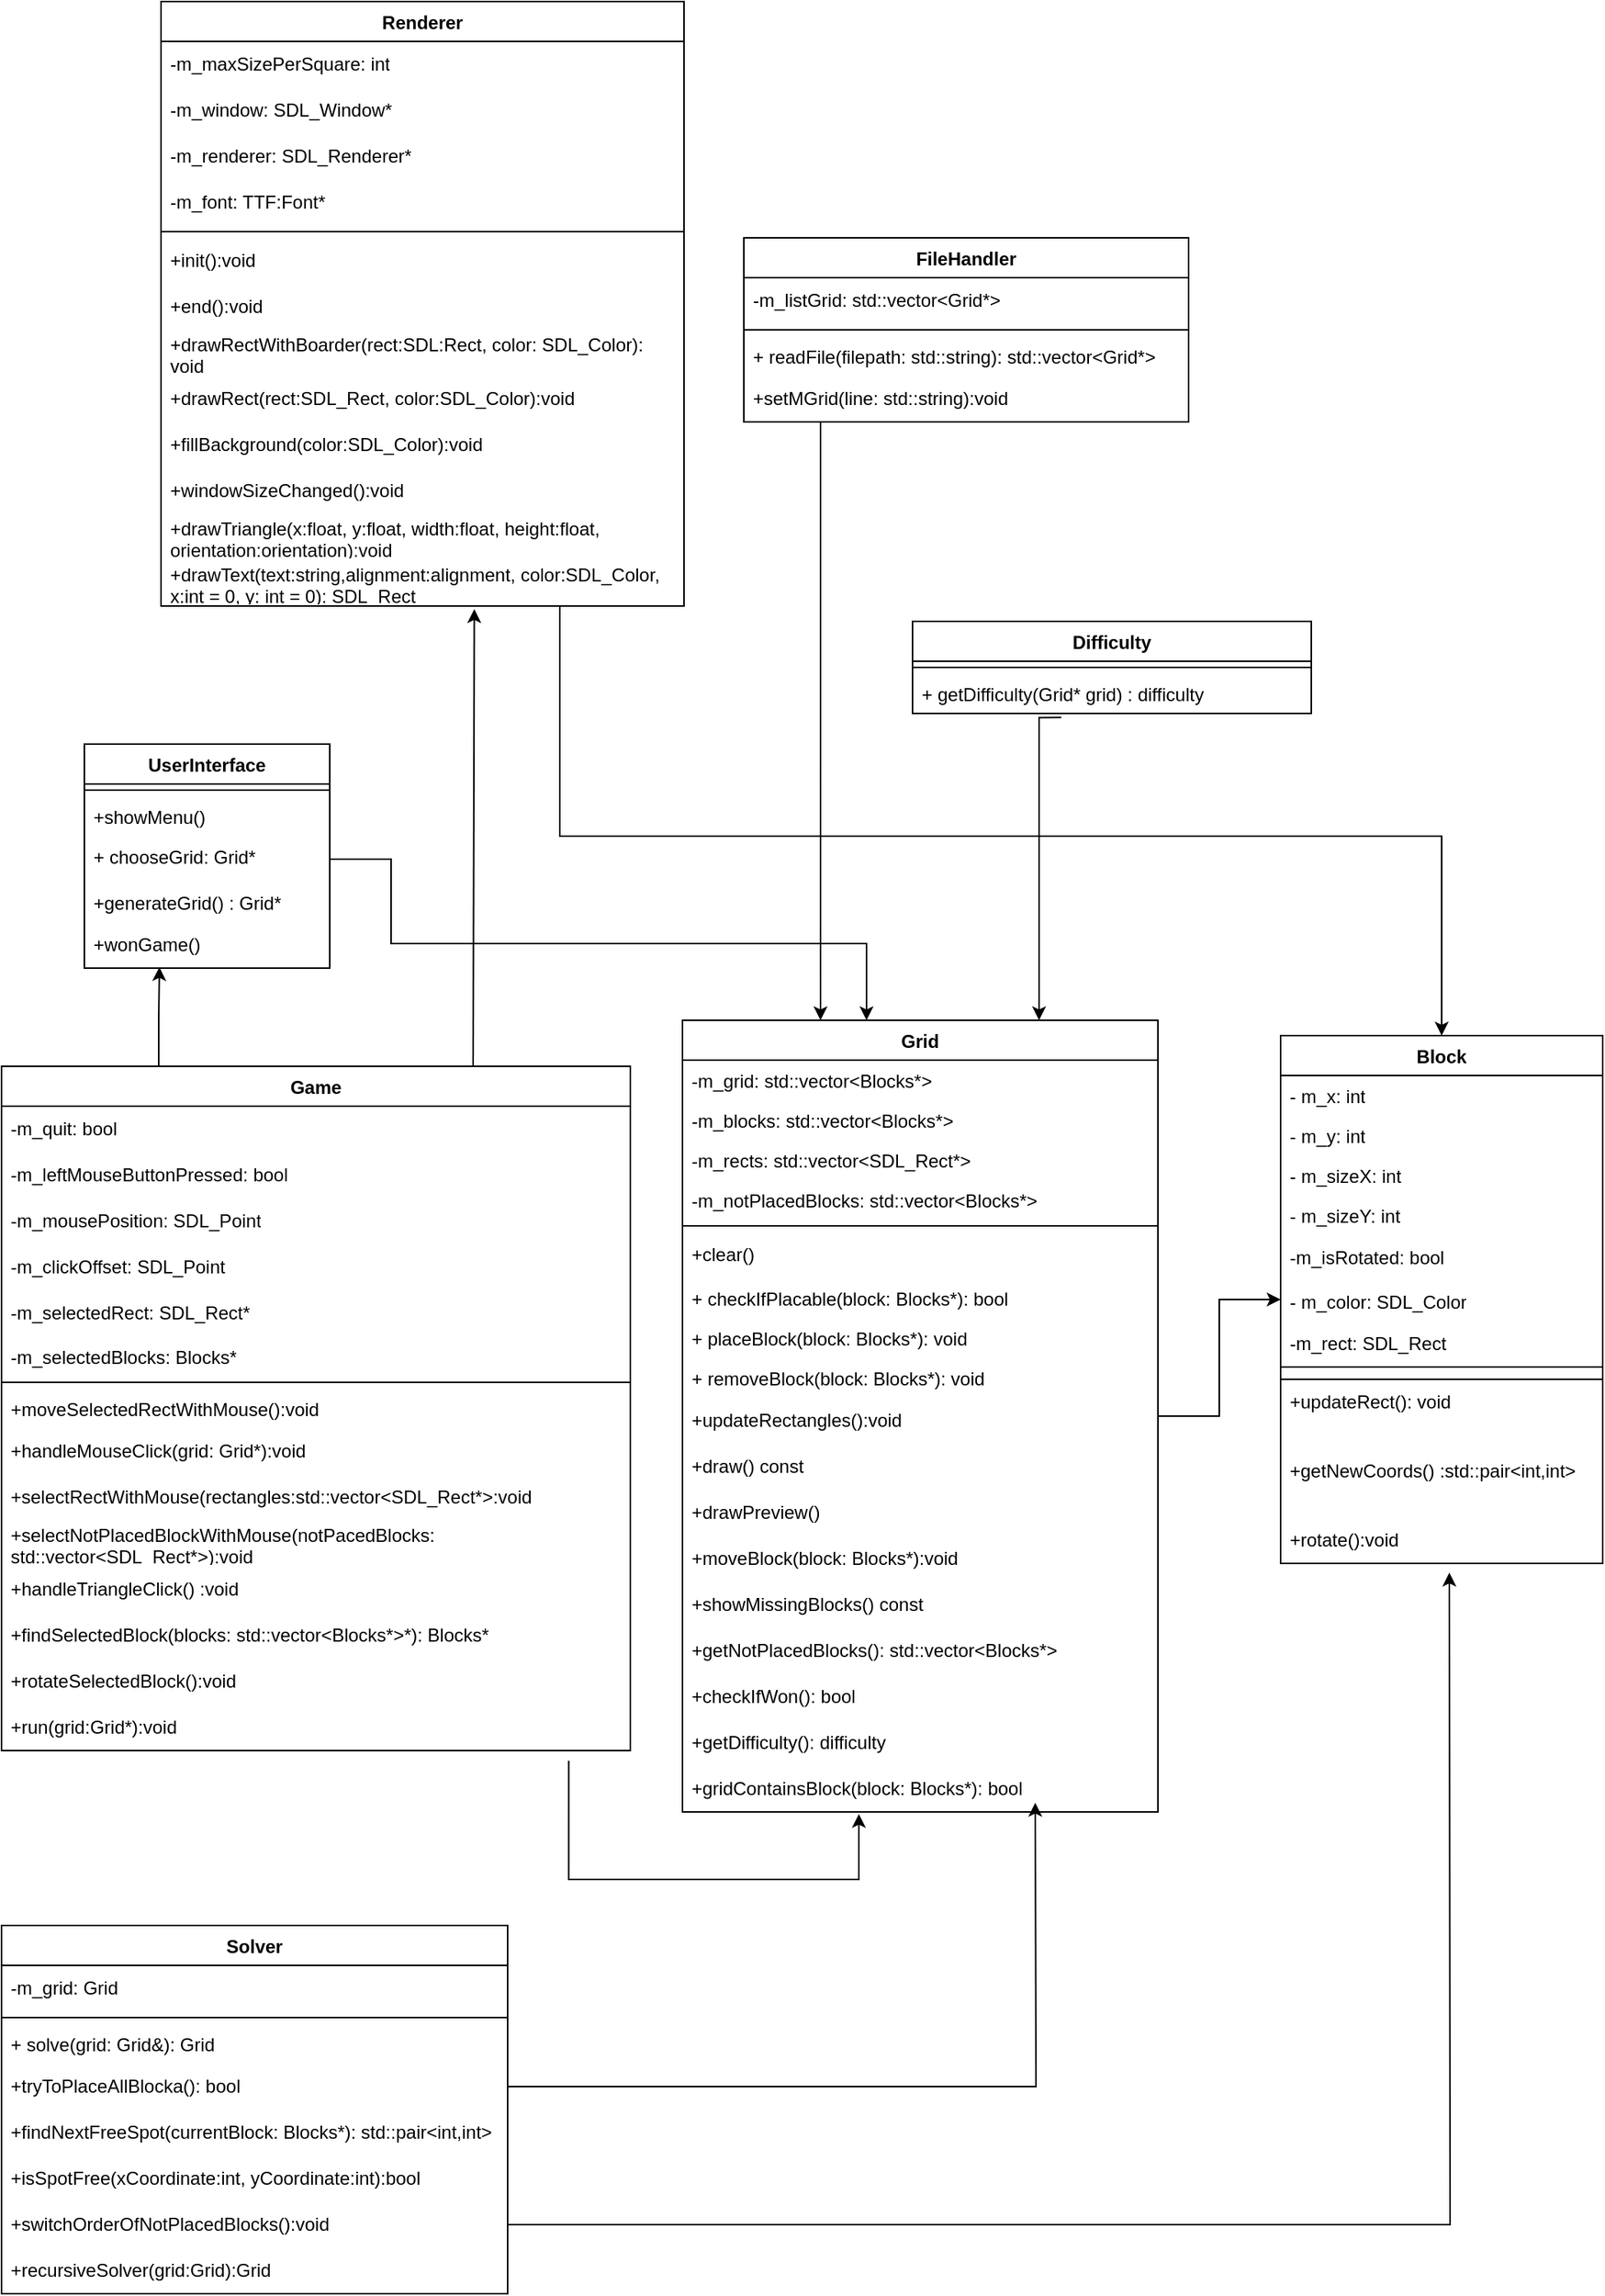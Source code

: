 <mxfile version="21.6.8" type="device">
  <diagram name="Page-1" id="7e0a89b8-554c-2b80-1dc8-d5c74ca68de4">
    <mxGraphModel dx="1117" dy="760" grid="1" gridSize="10" guides="1" tooltips="1" connect="1" arrows="1" fold="1" page="1" pageScale="1" pageWidth="1100" pageHeight="850" background="none" math="0" shadow="0">
      <root>
        <mxCell id="0" />
        <mxCell id="1" parent="0" />
        <mxCell id="N2vGo-yGqhvRGDOTTi0m-96" style="edgeStyle=orthogonalEdgeStyle;rounded=0;orthogonalLoop=1;jettySize=auto;html=1;exitX=0.25;exitY=0;exitDx=0;exitDy=0;entryX=0.306;entryY=0.978;entryDx=0;entryDy=0;entryPerimeter=0;" edge="1" parent="1" source="_v9gh2ipqmUqnBEXRukq-6" target="73">
          <mxGeometry relative="1" as="geometry">
            <mxPoint x="159" y="840" as="targetPoint" />
          </mxGeometry>
        </mxCell>
        <mxCell id="_v9gh2ipqmUqnBEXRukq-6" value="Game" style="swimlane;fontStyle=1;align=center;verticalAlign=top;childLayout=stackLayout;horizontal=1;startSize=26;horizontalStack=0;resizeParent=1;resizeParentMax=0;resizeLast=0;collapsible=1;marginBottom=0;whiteSpace=wrap;html=1;" parent="1" vertex="1">
          <mxGeometry x="56" y="890" width="410" height="446" as="geometry" />
        </mxCell>
        <mxCell id="45" value="-m_quit: bool" style="text;strokeColor=none;fillColor=none;align=left;verticalAlign=middle;spacingLeft=4;spacingRight=4;overflow=hidden;points=[[0,0.5],[1,0.5]];portConstraint=eastwest;rotatable=0;whiteSpace=wrap;html=1;strokeWidth=1;" parent="_v9gh2ipqmUqnBEXRukq-6" vertex="1">
          <mxGeometry y="26" width="410" height="30" as="geometry" />
        </mxCell>
        <mxCell id="46" value="-m_leftMouseButtonPressed: bool" style="text;strokeColor=none;fillColor=none;align=left;verticalAlign=middle;spacingLeft=4;spacingRight=4;overflow=hidden;points=[[0,0.5],[1,0.5]];portConstraint=eastwest;rotatable=0;whiteSpace=wrap;html=1;strokeWidth=1;" parent="_v9gh2ipqmUqnBEXRukq-6" vertex="1">
          <mxGeometry y="56" width="410" height="30" as="geometry" />
        </mxCell>
        <mxCell id="47" value="-m_mousePosition: SDL_Point" style="text;strokeColor=none;fillColor=none;align=left;verticalAlign=middle;spacingLeft=4;spacingRight=4;overflow=hidden;points=[[0,0.5],[1,0.5]];portConstraint=eastwest;rotatable=0;whiteSpace=wrap;html=1;strokeWidth=1;" parent="_v9gh2ipqmUqnBEXRukq-6" vertex="1">
          <mxGeometry y="86" width="410" height="30" as="geometry" />
        </mxCell>
        <mxCell id="48" value="-m_clickOffset: SDL_Point" style="text;strokeColor=none;fillColor=none;align=left;verticalAlign=middle;spacingLeft=4;spacingRight=4;overflow=hidden;points=[[0,0.5],[1,0.5]];portConstraint=eastwest;rotatable=0;whiteSpace=wrap;html=1;strokeWidth=1;" parent="_v9gh2ipqmUqnBEXRukq-6" vertex="1">
          <mxGeometry y="116" width="410" height="30" as="geometry" />
        </mxCell>
        <mxCell id="49" value="-m_selectedRect: SDL_Rect*" style="text;strokeColor=none;fillColor=none;align=left;verticalAlign=middle;spacingLeft=4;spacingRight=4;overflow=hidden;points=[[0,0.5],[1,0.5]];portConstraint=eastwest;rotatable=0;whiteSpace=wrap;html=1;strokeWidth=1;" parent="_v9gh2ipqmUqnBEXRukq-6" vertex="1">
          <mxGeometry y="146" width="410" height="30" as="geometry" />
        </mxCell>
        <mxCell id="_v9gh2ipqmUqnBEXRukq-7" value="-m_selectedBlocks: Blocks*" style="text;strokeColor=none;fillColor=none;align=left;verticalAlign=top;spacingLeft=4;spacingRight=4;overflow=hidden;rotatable=0;points=[[0,0.5],[1,0.5]];portConstraint=eastwest;whiteSpace=wrap;html=1;" parent="_v9gh2ipqmUqnBEXRukq-6" vertex="1">
          <mxGeometry y="176" width="410" height="26" as="geometry" />
        </mxCell>
        <mxCell id="_v9gh2ipqmUqnBEXRukq-8" value="" style="line;strokeWidth=1;fillColor=none;align=left;verticalAlign=middle;spacingTop=-1;spacingLeft=3;spacingRight=3;rotatable=0;labelPosition=right;points=[];portConstraint=eastwest;strokeColor=inherit;" parent="_v9gh2ipqmUqnBEXRukq-6" vertex="1">
          <mxGeometry y="202" width="410" height="8" as="geometry" />
        </mxCell>
        <mxCell id="_v9gh2ipqmUqnBEXRukq-9" value="+moveSelectedRectWithMouse():void" style="text;strokeColor=none;fillColor=none;align=left;verticalAlign=top;spacingLeft=4;spacingRight=4;overflow=hidden;rotatable=0;points=[[0,0.5],[1,0.5]];portConstraint=eastwest;whiteSpace=wrap;html=1;" parent="_v9gh2ipqmUqnBEXRukq-6" vertex="1">
          <mxGeometry y="210" width="410" height="26" as="geometry" />
        </mxCell>
        <mxCell id="52" value="+handleMouseClick(grid: Grid*):void" style="text;strokeColor=none;fillColor=none;align=left;verticalAlign=middle;spacingLeft=4;spacingRight=4;overflow=hidden;points=[[0,0.5],[1,0.5]];portConstraint=eastwest;rotatable=0;whiteSpace=wrap;html=1;strokeWidth=1;" parent="_v9gh2ipqmUqnBEXRukq-6" vertex="1">
          <mxGeometry y="236" width="410" height="30" as="geometry" />
        </mxCell>
        <mxCell id="55" value="+selectRectWithMouse(rectangles:std::vector&amp;lt;SDL_Rect*&amp;gt;:void" style="text;strokeColor=none;fillColor=none;align=left;verticalAlign=middle;spacingLeft=4;spacingRight=4;overflow=hidden;points=[[0,0.5],[1,0.5]];portConstraint=eastwest;rotatable=0;whiteSpace=wrap;html=1;strokeWidth=1;" parent="_v9gh2ipqmUqnBEXRukq-6" vertex="1">
          <mxGeometry y="266" width="410" height="30" as="geometry" />
        </mxCell>
        <mxCell id="56" value="+selectNotPlacedBlockWithMouse(notPacedBlocks: std::vector&amp;lt;SDL_Rect*&amp;gt;):void" style="text;strokeColor=none;fillColor=none;align=left;verticalAlign=middle;spacingLeft=4;spacingRight=4;overflow=hidden;points=[[0,0.5],[1,0.5]];portConstraint=eastwest;rotatable=0;whiteSpace=wrap;html=1;strokeWidth=1;" parent="_v9gh2ipqmUqnBEXRukq-6" vertex="1">
          <mxGeometry y="296" width="410" height="30" as="geometry" />
        </mxCell>
        <mxCell id="57" value="+handleTriangleClick() :void" style="text;strokeColor=none;fillColor=none;align=left;verticalAlign=middle;spacingLeft=4;spacingRight=4;overflow=hidden;points=[[0,0.5],[1,0.5]];portConstraint=eastwest;rotatable=0;whiteSpace=wrap;html=1;strokeWidth=1;" parent="_v9gh2ipqmUqnBEXRukq-6" vertex="1">
          <mxGeometry y="326" width="410" height="30" as="geometry" />
        </mxCell>
        <mxCell id="58" value="+findSelectedBlock(blocks: std::vector&amp;lt;Blocks*&amp;gt;*): Blocks*" style="text;strokeColor=none;fillColor=none;align=left;verticalAlign=middle;spacingLeft=4;spacingRight=4;overflow=hidden;points=[[0,0.5],[1,0.5]];portConstraint=eastwest;rotatable=0;whiteSpace=wrap;html=1;strokeWidth=1;" parent="_v9gh2ipqmUqnBEXRukq-6" vertex="1">
          <mxGeometry y="356" width="410" height="30" as="geometry" />
        </mxCell>
        <mxCell id="59" value="+rotateSelectedBlock():void" style="text;strokeColor=none;fillColor=none;align=left;verticalAlign=middle;spacingLeft=4;spacingRight=4;overflow=hidden;points=[[0,0.5],[1,0.5]];portConstraint=eastwest;rotatable=0;whiteSpace=wrap;html=1;strokeWidth=1;" parent="_v9gh2ipqmUqnBEXRukq-6" vertex="1">
          <mxGeometry y="386" width="410" height="30" as="geometry" />
        </mxCell>
        <mxCell id="60" value="+run(grid:Grid*):void" style="text;strokeColor=none;fillColor=none;align=left;verticalAlign=middle;spacingLeft=4;spacingRight=4;overflow=hidden;points=[[0,0.5],[1,0.5]];portConstraint=eastwest;rotatable=0;whiteSpace=wrap;html=1;strokeWidth=1;" parent="_v9gh2ipqmUqnBEXRukq-6" vertex="1">
          <mxGeometry y="416" width="410" height="30" as="geometry" />
        </mxCell>
        <mxCell id="_v9gh2ipqmUqnBEXRukq-10" value="Block" style="swimlane;fontStyle=1;align=center;verticalAlign=top;childLayout=stackLayout;horizontal=1;startSize=26;horizontalStack=0;resizeParent=1;resizeParentMax=0;resizeLast=0;collapsible=1;marginBottom=0;whiteSpace=wrap;html=1;" parent="1" vertex="1">
          <mxGeometry x="890" y="870" width="210" height="344" as="geometry" />
        </mxCell>
        <mxCell id="_v9gh2ipqmUqnBEXRukq-11" value="- m_x: int" style="text;strokeColor=none;fillColor=none;align=left;verticalAlign=top;spacingLeft=4;spacingRight=4;overflow=hidden;rotatable=0;points=[[0,0.5],[1,0.5]];portConstraint=eastwest;whiteSpace=wrap;html=1;" parent="_v9gh2ipqmUqnBEXRukq-10" vertex="1">
          <mxGeometry y="26" width="210" height="26" as="geometry" />
        </mxCell>
        <mxCell id="_v9gh2ipqmUqnBEXRukq-23" value="- m_y: int" style="text;strokeColor=none;fillColor=none;align=left;verticalAlign=top;spacingLeft=4;spacingRight=4;overflow=hidden;rotatable=0;points=[[0,0.5],[1,0.5]];portConstraint=eastwest;whiteSpace=wrap;html=1;" parent="_v9gh2ipqmUqnBEXRukq-10" vertex="1">
          <mxGeometry y="52" width="210" height="26" as="geometry" />
        </mxCell>
        <mxCell id="_v9gh2ipqmUqnBEXRukq-24" value="- m_sizeX: int" style="text;strokeColor=none;fillColor=none;align=left;verticalAlign=top;spacingLeft=4;spacingRight=4;overflow=hidden;rotatable=0;points=[[0,0.5],[1,0.5]];portConstraint=eastwest;whiteSpace=wrap;html=1;" parent="_v9gh2ipqmUqnBEXRukq-10" vertex="1">
          <mxGeometry y="78" width="210" height="26" as="geometry" />
        </mxCell>
        <mxCell id="_v9gh2ipqmUqnBEXRukq-25" value="- m_sizeY: int" style="text;strokeColor=none;fillColor=none;align=left;verticalAlign=top;spacingLeft=4;spacingRight=4;overflow=hidden;rotatable=0;points=[[0,0.5],[1,0.5]];portConstraint=eastwest;whiteSpace=wrap;html=1;" parent="_v9gh2ipqmUqnBEXRukq-10" vertex="1">
          <mxGeometry y="104" width="210" height="26" as="geometry" />
        </mxCell>
        <mxCell id="14" value="-m_isRotated: bool" style="text;strokeColor=none;fillColor=none;align=left;verticalAlign=middle;spacingLeft=4;spacingRight=4;overflow=hidden;points=[[0,0.5],[1,0.5]];portConstraint=eastwest;rotatable=0;whiteSpace=wrap;html=1;strokeWidth=1;" parent="_v9gh2ipqmUqnBEXRukq-10" vertex="1">
          <mxGeometry y="130" width="210" height="30" as="geometry" />
        </mxCell>
        <mxCell id="_v9gh2ipqmUqnBEXRukq-26" value="- m_color: SDL_Color" style="text;strokeColor=none;fillColor=none;align=left;verticalAlign=top;spacingLeft=4;spacingRight=4;overflow=hidden;rotatable=0;points=[[0,0.5],[1,0.5]];portConstraint=eastwest;whiteSpace=wrap;html=1;" parent="_v9gh2ipqmUqnBEXRukq-10" vertex="1">
          <mxGeometry y="160" width="210" height="26" as="geometry" />
        </mxCell>
        <mxCell id="13" value="-m_rect: SDL_Rect" style="text;strokeColor=none;fillColor=none;align=left;verticalAlign=middle;spacingLeft=4;spacingRight=4;overflow=hidden;points=[[0,0.5],[1,0.5]];portConstraint=eastwest;rotatable=0;whiteSpace=wrap;html=1;strokeWidth=1;" parent="_v9gh2ipqmUqnBEXRukq-10" vertex="1">
          <mxGeometry y="186" width="210" height="30" as="geometry" />
        </mxCell>
        <mxCell id="_v9gh2ipqmUqnBEXRukq-12" value="" style="rounded=0;whiteSpace=wrap;html=1;fontFamily=Helvetica;fontSize=12;fontColor=default;align=left;strokeColor=inherit;strokeWidth=1;fillColor=none;" parent="_v9gh2ipqmUqnBEXRukq-10" vertex="1">
          <mxGeometry y="216" width="210" height="8" as="geometry" />
        </mxCell>
        <mxCell id="17" value="+updateRect(): void" style="text;strokeColor=none;fillColor=none;align=left;verticalAlign=middle;spacingLeft=4;spacingRight=4;overflow=hidden;points=[[0,0.5],[1,0.5]];portConstraint=eastwest;rotatable=0;whiteSpace=wrap;html=1;strokeWidth=1;" parent="_v9gh2ipqmUqnBEXRukq-10" vertex="1">
          <mxGeometry y="224" width="210" height="30" as="geometry" />
        </mxCell>
        <mxCell id="18" value="+getNewCoords() :std::pair&amp;lt;int,int&amp;gt;" style="text;strokeColor=none;fillColor=none;align=left;verticalAlign=middle;spacingLeft=4;spacingRight=4;overflow=hidden;points=[[0,0.5],[1,0.5]];portConstraint=eastwest;rotatable=0;whiteSpace=wrap;html=1;strokeWidth=1;" parent="_v9gh2ipqmUqnBEXRukq-10" vertex="1">
          <mxGeometry y="254" width="210" height="60" as="geometry" />
        </mxCell>
        <mxCell id="19" value="+rotate():void" style="text;strokeColor=none;fillColor=none;align=left;verticalAlign=middle;spacingLeft=4;spacingRight=4;overflow=hidden;points=[[0,0.5],[1,0.5]];portConstraint=eastwest;rotatable=0;whiteSpace=wrap;html=1;strokeWidth=1;" parent="_v9gh2ipqmUqnBEXRukq-10" vertex="1">
          <mxGeometry y="314" width="210" height="30" as="geometry" />
        </mxCell>
        <mxCell id="_v9gh2ipqmUqnBEXRukq-66" style="edgeStyle=orthogonalEdgeStyle;rounded=0;orthogonalLoop=1;jettySize=auto;html=1;" parent="1" source="_v9gh2ipqmUqnBEXRukq-14" target="_v9gh2ipqmUqnBEXRukq-10" edge="1">
          <mxGeometry relative="1" as="geometry" />
        </mxCell>
        <mxCell id="_v9gh2ipqmUqnBEXRukq-14" value="Grid" style="swimlane;fontStyle=1;align=center;verticalAlign=top;childLayout=stackLayout;horizontal=1;startSize=26;horizontalStack=0;resizeParent=1;resizeParentMax=0;resizeLast=0;collapsible=1;marginBottom=0;whiteSpace=wrap;html=1;" parent="1" vertex="1">
          <mxGeometry x="500" y="860" width="310" height="516" as="geometry" />
        </mxCell>
        <mxCell id="_v9gh2ipqmUqnBEXRukq-15" value="-m_grid: std::vector&amp;lt;Blocks*&amp;gt;" style="text;strokeColor=none;fillColor=none;align=left;verticalAlign=top;spacingLeft=4;spacingRight=4;overflow=hidden;rotatable=0;points=[[0,0.5],[1,0.5]];portConstraint=eastwest;whiteSpace=wrap;html=1;" parent="_v9gh2ipqmUqnBEXRukq-14" vertex="1">
          <mxGeometry y="26" width="310" height="26" as="geometry" />
        </mxCell>
        <mxCell id="_v9gh2ipqmUqnBEXRukq-51" value="-m_blocks: std::vector&amp;lt;Blocks*&amp;gt;" style="text;strokeColor=none;fillColor=none;align=left;verticalAlign=top;spacingLeft=4;spacingRight=4;overflow=hidden;rotatable=0;points=[[0,0.5],[1,0.5]];portConstraint=eastwest;whiteSpace=wrap;html=1;" parent="_v9gh2ipqmUqnBEXRukq-14" vertex="1">
          <mxGeometry y="52" width="310" height="26" as="geometry" />
        </mxCell>
        <mxCell id="_v9gh2ipqmUqnBEXRukq-53" value="-m_rects: std::vector&amp;lt;SDL_Rect*&amp;gt;" style="text;strokeColor=none;fillColor=none;align=left;verticalAlign=top;spacingLeft=4;spacingRight=4;overflow=hidden;rotatable=0;points=[[0,0.5],[1,0.5]];portConstraint=eastwest;whiteSpace=wrap;html=1;" parent="_v9gh2ipqmUqnBEXRukq-14" vertex="1">
          <mxGeometry y="78" width="310" height="26" as="geometry" />
        </mxCell>
        <mxCell id="_v9gh2ipqmUqnBEXRukq-54" value="-m_notPlacedBlocks: std::vector&amp;lt;Blocks*&amp;gt;" style="text;strokeColor=none;fillColor=none;align=left;verticalAlign=top;spacingLeft=4;spacingRight=4;overflow=hidden;rotatable=0;points=[[0,0.5],[1,0.5]];portConstraint=eastwest;whiteSpace=wrap;html=1;" parent="_v9gh2ipqmUqnBEXRukq-14" vertex="1">
          <mxGeometry y="104" width="310" height="26" as="geometry" />
        </mxCell>
        <mxCell id="_v9gh2ipqmUqnBEXRukq-16" value="" style="line;strokeWidth=1;fillColor=none;align=left;verticalAlign=middle;spacingTop=-1;spacingLeft=3;spacingRight=3;rotatable=0;labelPosition=right;points=[];portConstraint=eastwest;strokeColor=inherit;" parent="_v9gh2ipqmUqnBEXRukq-14" vertex="1">
          <mxGeometry y="130" width="310" height="8" as="geometry" />
        </mxCell>
        <mxCell id="22" value="+clear()" style="text;strokeColor=none;fillColor=none;align=left;verticalAlign=middle;spacingLeft=4;spacingRight=4;overflow=hidden;points=[[0,0.5],[1,0.5]];portConstraint=eastwest;rotatable=0;whiteSpace=wrap;html=1;strokeWidth=1;" parent="_v9gh2ipqmUqnBEXRukq-14" vertex="1">
          <mxGeometry y="138" width="310" height="30" as="geometry" />
        </mxCell>
        <mxCell id="_v9gh2ipqmUqnBEXRukq-57" value="+ checkIfPlacable(block: Blocks*): bool" style="text;strokeColor=none;fillColor=none;align=left;verticalAlign=top;spacingLeft=4;spacingRight=4;overflow=hidden;rotatable=0;points=[[0,0.5],[1,0.5]];portConstraint=eastwest;whiteSpace=wrap;html=1;" parent="_v9gh2ipqmUqnBEXRukq-14" vertex="1">
          <mxGeometry y="168" width="310" height="26" as="geometry" />
        </mxCell>
        <mxCell id="_v9gh2ipqmUqnBEXRukq-58" value="+ placeBlock(block: Blocks*): void" style="text;strokeColor=none;fillColor=none;align=left;verticalAlign=top;spacingLeft=4;spacingRight=4;overflow=hidden;rotatable=0;points=[[0,0.5],[1,0.5]];portConstraint=eastwest;whiteSpace=wrap;html=1;" parent="_v9gh2ipqmUqnBEXRukq-14" vertex="1">
          <mxGeometry y="194" width="310" height="26" as="geometry" />
        </mxCell>
        <mxCell id="_v9gh2ipqmUqnBEXRukq-59" value="+ removeBlock(block: Blocks*): void" style="text;strokeColor=none;fillColor=none;align=left;verticalAlign=top;spacingLeft=4;spacingRight=4;overflow=hidden;rotatable=0;points=[[0,0.5],[1,0.5]];portConstraint=eastwest;whiteSpace=wrap;html=1;" parent="_v9gh2ipqmUqnBEXRukq-14" vertex="1">
          <mxGeometry y="220" width="310" height="26" as="geometry" />
        </mxCell>
        <mxCell id="28" value="+updateRectangles():void" style="text;strokeColor=none;fillColor=none;align=left;verticalAlign=middle;spacingLeft=4;spacingRight=4;overflow=hidden;points=[[0,0.5],[1,0.5]];portConstraint=eastwest;rotatable=0;whiteSpace=wrap;html=1;strokeWidth=1;" parent="_v9gh2ipqmUqnBEXRukq-14" vertex="1">
          <mxGeometry y="246" width="310" height="30" as="geometry" />
        </mxCell>
        <mxCell id="29" value="+draw() const" style="text;strokeColor=none;fillColor=none;align=left;verticalAlign=middle;spacingLeft=4;spacingRight=4;overflow=hidden;points=[[0,0.5],[1,0.5]];portConstraint=eastwest;rotatable=0;whiteSpace=wrap;html=1;strokeWidth=1;" parent="_v9gh2ipqmUqnBEXRukq-14" vertex="1">
          <mxGeometry y="276" width="310" height="30" as="geometry" />
        </mxCell>
        <mxCell id="30" value="+drawPreview()" style="text;strokeColor=none;fillColor=none;align=left;verticalAlign=middle;spacingLeft=4;spacingRight=4;overflow=hidden;points=[[0,0.5],[1,0.5]];portConstraint=eastwest;rotatable=0;whiteSpace=wrap;html=1;strokeWidth=1;" parent="_v9gh2ipqmUqnBEXRukq-14" vertex="1">
          <mxGeometry y="306" width="310" height="30" as="geometry" />
        </mxCell>
        <mxCell id="31" value="+moveBlock(block: Blocks*):void" style="text;strokeColor=none;fillColor=none;align=left;verticalAlign=middle;spacingLeft=4;spacingRight=4;overflow=hidden;points=[[0,0.5],[1,0.5]];portConstraint=eastwest;rotatable=0;whiteSpace=wrap;html=1;strokeWidth=1;" parent="_v9gh2ipqmUqnBEXRukq-14" vertex="1">
          <mxGeometry y="336" width="310" height="30" as="geometry" />
        </mxCell>
        <mxCell id="32" value="+showMissingBlocks() const" style="text;strokeColor=none;fillColor=none;align=left;verticalAlign=middle;spacingLeft=4;spacingRight=4;overflow=hidden;points=[[0,0.5],[1,0.5]];portConstraint=eastwest;rotatable=0;whiteSpace=wrap;html=1;strokeWidth=1;" parent="_v9gh2ipqmUqnBEXRukq-14" vertex="1">
          <mxGeometry y="366" width="310" height="30" as="geometry" />
        </mxCell>
        <mxCell id="33" value="+getNotPlacedBlocks(): std::vector&amp;lt;Blocks*&amp;gt;" style="text;strokeColor=none;fillColor=none;align=left;verticalAlign=middle;spacingLeft=4;spacingRight=4;overflow=hidden;points=[[0,0.5],[1,0.5]];portConstraint=eastwest;rotatable=0;whiteSpace=wrap;html=1;strokeWidth=1;" parent="_v9gh2ipqmUqnBEXRukq-14" vertex="1">
          <mxGeometry y="396" width="310" height="30" as="geometry" />
        </mxCell>
        <mxCell id="34" value="+checkIfWon(): bool" style="text;strokeColor=none;fillColor=none;align=left;verticalAlign=middle;spacingLeft=4;spacingRight=4;overflow=hidden;points=[[0,0.5],[1,0.5]];portConstraint=eastwest;rotatable=0;whiteSpace=wrap;html=1;strokeWidth=1;" parent="_v9gh2ipqmUqnBEXRukq-14" vertex="1">
          <mxGeometry y="426" width="310" height="30" as="geometry" />
        </mxCell>
        <mxCell id="36" value="+getDifficulty(): difficulty" style="text;strokeColor=none;fillColor=none;align=left;verticalAlign=middle;spacingLeft=4;spacingRight=4;overflow=hidden;points=[[0,0.5],[1,0.5]];portConstraint=eastwest;rotatable=0;whiteSpace=wrap;html=1;strokeWidth=1;" parent="_v9gh2ipqmUqnBEXRukq-14" vertex="1">
          <mxGeometry y="456" width="310" height="30" as="geometry" />
        </mxCell>
        <mxCell id="35" value="+gridContainsBlock(block: Blocks*): bool" style="text;strokeColor=none;fillColor=none;align=left;verticalAlign=middle;spacingLeft=4;spacingRight=4;overflow=hidden;points=[[0,0.5],[1,0.5]];portConstraint=eastwest;rotatable=0;whiteSpace=wrap;html=1;strokeWidth=1;" parent="_v9gh2ipqmUqnBEXRukq-14" vertex="1">
          <mxGeometry y="486" width="310" height="30" as="geometry" />
        </mxCell>
        <mxCell id="_v9gh2ipqmUqnBEXRukq-18" value="Solver" style="swimlane;fontStyle=1;align=center;verticalAlign=top;childLayout=stackLayout;horizontal=1;startSize=26;horizontalStack=0;resizeParent=1;resizeParentMax=0;resizeLast=0;collapsible=1;marginBottom=0;whiteSpace=wrap;html=1;" parent="1" vertex="1">
          <mxGeometry x="56" y="1450" width="330" height="240" as="geometry" />
        </mxCell>
        <mxCell id="39" value="-m_grid: Grid" style="text;strokeColor=none;fillColor=none;align=left;verticalAlign=middle;spacingLeft=4;spacingRight=4;overflow=hidden;points=[[0,0.5],[1,0.5]];portConstraint=eastwest;rotatable=0;whiteSpace=wrap;html=1;strokeWidth=1;" parent="_v9gh2ipqmUqnBEXRukq-18" vertex="1">
          <mxGeometry y="26" width="330" height="30" as="geometry" />
        </mxCell>
        <mxCell id="_v9gh2ipqmUqnBEXRukq-20" value="" style="line;strokeWidth=1;fillColor=none;align=left;verticalAlign=middle;spacingTop=-1;spacingLeft=3;spacingRight=3;rotatable=0;labelPosition=right;points=[];portConstraint=eastwest;strokeColor=inherit;" parent="_v9gh2ipqmUqnBEXRukq-18" vertex="1">
          <mxGeometry y="56" width="330" height="8" as="geometry" />
        </mxCell>
        <mxCell id="_v9gh2ipqmUqnBEXRukq-56" value="+ solve(grid: Grid&amp;amp;): Grid" style="text;strokeColor=none;fillColor=none;align=left;verticalAlign=top;spacingLeft=4;spacingRight=4;overflow=hidden;rotatable=0;points=[[0,0.5],[1,0.5]];portConstraint=eastwest;whiteSpace=wrap;html=1;" parent="_v9gh2ipqmUqnBEXRukq-18" vertex="1">
          <mxGeometry y="64" width="330" height="26" as="geometry" />
        </mxCell>
        <mxCell id="N2vGo-yGqhvRGDOTTi0m-98" style="edgeStyle=orthogonalEdgeStyle;rounded=0;orthogonalLoop=1;jettySize=auto;html=1;exitX=1;exitY=0.5;exitDx=0;exitDy=0;" edge="1" parent="_v9gh2ipqmUqnBEXRukq-18" source="40">
          <mxGeometry relative="1" as="geometry">
            <mxPoint x="674" y="-80" as="targetPoint" />
          </mxGeometry>
        </mxCell>
        <mxCell id="40" value="+tryToPlaceAllBlocka(): bool" style="text;strokeColor=none;fillColor=none;align=left;verticalAlign=middle;spacingLeft=4;spacingRight=4;overflow=hidden;points=[[0,0.5],[1,0.5]];portConstraint=eastwest;rotatable=0;whiteSpace=wrap;html=1;strokeWidth=1;" parent="_v9gh2ipqmUqnBEXRukq-18" vertex="1">
          <mxGeometry y="90" width="330" height="30" as="geometry" />
        </mxCell>
        <mxCell id="41" value="+findNextFreeSpot(currentBlock: Blocks*): std::pair&amp;lt;int,int&amp;gt;" style="text;strokeColor=none;fillColor=none;align=left;verticalAlign=middle;spacingLeft=4;spacingRight=4;overflow=hidden;points=[[0,0.5],[1,0.5]];portConstraint=eastwest;rotatable=0;whiteSpace=wrap;html=1;strokeWidth=1;" parent="_v9gh2ipqmUqnBEXRukq-18" vertex="1">
          <mxGeometry y="120" width="330" height="30" as="geometry" />
        </mxCell>
        <mxCell id="42" value="+isSpotFree(xCoordinate:int, yCoordinate:int):bool" style="text;strokeColor=none;fillColor=none;align=left;verticalAlign=middle;spacingLeft=4;spacingRight=4;overflow=hidden;points=[[0,0.5],[1,0.5]];portConstraint=eastwest;rotatable=0;whiteSpace=wrap;html=1;strokeWidth=1;" parent="_v9gh2ipqmUqnBEXRukq-18" vertex="1">
          <mxGeometry y="150" width="330" height="30" as="geometry" />
        </mxCell>
        <mxCell id="N2vGo-yGqhvRGDOTTi0m-101" style="edgeStyle=orthogonalEdgeStyle;rounded=0;orthogonalLoop=1;jettySize=auto;html=1;exitX=1;exitY=0.5;exitDx=0;exitDy=0;" edge="1" parent="_v9gh2ipqmUqnBEXRukq-18" source="43">
          <mxGeometry relative="1" as="geometry">
            <mxPoint x="944" y="-230" as="targetPoint" />
          </mxGeometry>
        </mxCell>
        <mxCell id="43" value="+switchOrderOfNotPlacedBlocks():void" style="text;strokeColor=none;fillColor=none;align=left;verticalAlign=middle;spacingLeft=4;spacingRight=4;overflow=hidden;points=[[0,0.5],[1,0.5]];portConstraint=eastwest;rotatable=0;whiteSpace=wrap;html=1;strokeWidth=1;" parent="_v9gh2ipqmUqnBEXRukq-18" vertex="1">
          <mxGeometry y="180" width="330" height="30" as="geometry" />
        </mxCell>
        <mxCell id="44" value="+recursiveSolver(grid:Grid):Grid" style="text;strokeColor=none;fillColor=none;align=left;verticalAlign=middle;spacingLeft=4;spacingRight=4;overflow=hidden;points=[[0,0.5],[1,0.5]];portConstraint=eastwest;rotatable=0;whiteSpace=wrap;html=1;strokeWidth=1;" parent="_v9gh2ipqmUqnBEXRukq-18" vertex="1">
          <mxGeometry y="210" width="330" height="30" as="geometry" />
        </mxCell>
        <mxCell id="_v9gh2ipqmUqnBEXRukq-27" value="UserInterface" style="swimlane;fontStyle=1;align=center;verticalAlign=top;childLayout=stackLayout;horizontal=1;startSize=26;horizontalStack=0;resizeParent=1;resizeParentMax=0;resizeLast=0;collapsible=1;marginBottom=0;whiteSpace=wrap;html=1;" parent="1" vertex="1">
          <mxGeometry x="110" y="680" width="160" height="146" as="geometry" />
        </mxCell>
        <mxCell id="_v9gh2ipqmUqnBEXRukq-29" value="" style="line;strokeWidth=1;fillColor=none;align=left;verticalAlign=middle;spacingTop=-1;spacingLeft=3;spacingRight=3;rotatable=0;labelPosition=right;points=[];portConstraint=eastwest;strokeColor=inherit;" parent="_v9gh2ipqmUqnBEXRukq-27" vertex="1">
          <mxGeometry y="26" width="160" height="8" as="geometry" />
        </mxCell>
        <mxCell id="_v9gh2ipqmUqnBEXRukq-60" value="+showMenu()" style="text;strokeColor=none;fillColor=none;align=left;verticalAlign=top;spacingLeft=4;spacingRight=4;overflow=hidden;rotatable=0;points=[[0,0.5],[1,0.5]];portConstraint=eastwest;whiteSpace=wrap;html=1;" parent="_v9gh2ipqmUqnBEXRukq-27" vertex="1">
          <mxGeometry y="34" width="160" height="26" as="geometry" />
        </mxCell>
        <mxCell id="_v9gh2ipqmUqnBEXRukq-62" value="+ chooseGrid: Grid*" style="text;strokeColor=none;fillColor=none;align=left;verticalAlign=top;spacingLeft=4;spacingRight=4;overflow=hidden;rotatable=0;points=[[0,0.5],[1,0.5]];portConstraint=eastwest;whiteSpace=wrap;html=1;" parent="_v9gh2ipqmUqnBEXRukq-27" vertex="1">
          <mxGeometry y="60" width="160" height="30" as="geometry" />
        </mxCell>
        <mxCell id="_v9gh2ipqmUqnBEXRukq-63" value="+generateGrid() : Grid*" style="text;strokeColor=none;fillColor=none;align=left;verticalAlign=top;spacingLeft=4;spacingRight=4;overflow=hidden;rotatable=0;points=[[0,0.5],[1,0.5]];portConstraint=eastwest;whiteSpace=wrap;html=1;" parent="_v9gh2ipqmUqnBEXRukq-27" vertex="1">
          <mxGeometry y="90" width="160" height="26" as="geometry" />
        </mxCell>
        <mxCell id="73" value="+wonGame()" style="text;strokeColor=none;fillColor=none;align=left;verticalAlign=middle;spacingLeft=4;spacingRight=4;overflow=hidden;points=[[0,0.5],[1,0.5]];portConstraint=eastwest;rotatable=0;whiteSpace=wrap;html=1;strokeWidth=1;" parent="_v9gh2ipqmUqnBEXRukq-27" vertex="1">
          <mxGeometry y="116" width="160" height="30" as="geometry" />
        </mxCell>
        <mxCell id="_v9gh2ipqmUqnBEXRukq-71" style="edgeStyle=orthogonalEdgeStyle;rounded=0;orthogonalLoop=1;jettySize=auto;html=1;" parent="1" edge="1">
          <mxGeometry relative="1" as="geometry">
            <mxPoint x="590" y="470" as="sourcePoint" />
            <mxPoint x="589.997" y="860" as="targetPoint" />
            <Array as="points">
              <mxPoint x="589.93" y="690" />
              <mxPoint x="589.93" y="690" />
            </Array>
          </mxGeometry>
        </mxCell>
        <mxCell id="_v9gh2ipqmUqnBEXRukq-39" value="FileHandler" style="swimlane;fontStyle=1;align=center;verticalAlign=top;childLayout=stackLayout;horizontal=1;startSize=26;horizontalStack=0;resizeParent=1;resizeParentMax=0;resizeLast=0;collapsible=1;marginBottom=0;whiteSpace=wrap;html=1;" parent="1" vertex="1">
          <mxGeometry x="540" y="350" width="290" height="120" as="geometry" />
        </mxCell>
        <mxCell id="37" value="-m_listGrid: std::vector&amp;lt;Grid*&amp;gt;" style="text;strokeColor=none;fillColor=none;align=left;verticalAlign=middle;spacingLeft=4;spacingRight=4;overflow=hidden;points=[[0,0.5],[1,0.5]];portConstraint=eastwest;rotatable=0;whiteSpace=wrap;html=1;strokeWidth=1;" parent="_v9gh2ipqmUqnBEXRukq-39" vertex="1">
          <mxGeometry y="26" width="290" height="30" as="geometry" />
        </mxCell>
        <mxCell id="_v9gh2ipqmUqnBEXRukq-41" value="" style="line;strokeWidth=1;fillColor=none;align=left;verticalAlign=middle;spacingTop=-1;spacingLeft=3;spacingRight=3;rotatable=0;labelPosition=right;points=[];portConstraint=eastwest;strokeColor=inherit;" parent="_v9gh2ipqmUqnBEXRukq-39" vertex="1">
          <mxGeometry y="56" width="290" height="8" as="geometry" />
        </mxCell>
        <mxCell id="_v9gh2ipqmUqnBEXRukq-42" value="+ readFile(filepath: std::string): std::vector&amp;lt;Grid*&amp;gt;" style="text;strokeColor=none;fillColor=none;align=left;verticalAlign=top;spacingLeft=4;spacingRight=4;overflow=hidden;rotatable=0;points=[[0,0.5],[1,0.5]];portConstraint=eastwest;whiteSpace=wrap;html=1;" parent="_v9gh2ipqmUqnBEXRukq-39" vertex="1">
          <mxGeometry y="64" width="290" height="26" as="geometry" />
        </mxCell>
        <mxCell id="38" value="+setMGrid(line: std::string):void" style="text;strokeColor=none;fillColor=none;align=left;verticalAlign=middle;spacingLeft=4;spacingRight=4;overflow=hidden;points=[[0,0.5],[1,0.5]];portConstraint=eastwest;rotatable=0;whiteSpace=wrap;html=1;strokeWidth=1;" parent="_v9gh2ipqmUqnBEXRukq-39" vertex="1">
          <mxGeometry y="90" width="290" height="30" as="geometry" />
        </mxCell>
        <mxCell id="_v9gh2ipqmUqnBEXRukq-47" value="Renderer" style="swimlane;fontStyle=1;align=center;verticalAlign=top;childLayout=stackLayout;horizontal=1;startSize=26;horizontalStack=0;resizeParent=1;resizeParentMax=0;resizeLast=0;collapsible=1;marginBottom=0;whiteSpace=wrap;html=1;" parent="1" vertex="1">
          <mxGeometry x="160" y="196" width="341" height="394" as="geometry" />
        </mxCell>
        <mxCell id="61" value="-m_maxSizePerSquare: int" style="text;strokeColor=none;fillColor=none;align=left;verticalAlign=middle;spacingLeft=4;spacingRight=4;overflow=hidden;points=[[0,0.5],[1,0.5]];portConstraint=eastwest;rotatable=0;whiteSpace=wrap;html=1;strokeWidth=1;" parent="_v9gh2ipqmUqnBEXRukq-47" vertex="1">
          <mxGeometry y="26" width="341" height="30" as="geometry" />
        </mxCell>
        <mxCell id="62" value="-m_window: SDL_Window*" style="text;strokeColor=none;fillColor=none;align=left;verticalAlign=middle;spacingLeft=4;spacingRight=4;overflow=hidden;points=[[0,0.5],[1,0.5]];portConstraint=eastwest;rotatable=0;whiteSpace=wrap;html=1;strokeWidth=1;" parent="_v9gh2ipqmUqnBEXRukq-47" vertex="1">
          <mxGeometry y="56" width="341" height="30" as="geometry" />
        </mxCell>
        <mxCell id="63" value="-m_renderer: SDL_Renderer*" style="text;strokeColor=none;fillColor=none;align=left;verticalAlign=middle;spacingLeft=4;spacingRight=4;overflow=hidden;points=[[0,0.5],[1,0.5]];portConstraint=eastwest;rotatable=0;whiteSpace=wrap;html=1;strokeWidth=1;" parent="_v9gh2ipqmUqnBEXRukq-47" vertex="1">
          <mxGeometry y="86" width="341" height="30" as="geometry" />
        </mxCell>
        <mxCell id="64" value="-m_font: TTF:Font*" style="text;strokeColor=none;fillColor=none;align=left;verticalAlign=middle;spacingLeft=4;spacingRight=4;overflow=hidden;points=[[0,0.5],[1,0.5]];portConstraint=eastwest;rotatable=0;whiteSpace=wrap;html=1;strokeWidth=1;" parent="_v9gh2ipqmUqnBEXRukq-47" vertex="1">
          <mxGeometry y="116" width="341" height="30" as="geometry" />
        </mxCell>
        <mxCell id="_v9gh2ipqmUqnBEXRukq-49" value="" style="line;strokeWidth=1;fillColor=none;align=left;verticalAlign=middle;spacingTop=-1;spacingLeft=3;spacingRight=3;rotatable=0;labelPosition=right;points=[];portConstraint=eastwest;strokeColor=inherit;" parent="_v9gh2ipqmUqnBEXRukq-47" vertex="1">
          <mxGeometry y="146" width="341" height="8" as="geometry" />
        </mxCell>
        <mxCell id="65" value="+init():void" style="text;strokeColor=none;fillColor=none;align=left;verticalAlign=middle;spacingLeft=4;spacingRight=4;overflow=hidden;points=[[0,0.5],[1,0.5]];portConstraint=eastwest;rotatable=0;whiteSpace=wrap;html=1;strokeWidth=1;" parent="_v9gh2ipqmUqnBEXRukq-47" vertex="1">
          <mxGeometry y="154" width="341" height="30" as="geometry" />
        </mxCell>
        <mxCell id="66" value="+end():void" style="text;strokeColor=none;fillColor=none;align=left;verticalAlign=middle;spacingLeft=4;spacingRight=4;overflow=hidden;points=[[0,0.5],[1,0.5]];portConstraint=eastwest;rotatable=0;whiteSpace=wrap;html=1;strokeWidth=1;" parent="_v9gh2ipqmUqnBEXRukq-47" vertex="1">
          <mxGeometry y="184" width="341" height="30" as="geometry" />
        </mxCell>
        <mxCell id="67" value="+drawRectWithBoarder(rect:SDL:Rect, color: SDL_Color): void" style="text;strokeColor=none;fillColor=none;align=left;verticalAlign=middle;spacingLeft=4;spacingRight=4;overflow=hidden;points=[[0,0.5],[1,0.5]];portConstraint=eastwest;rotatable=0;whiteSpace=wrap;html=1;strokeWidth=1;" parent="_v9gh2ipqmUqnBEXRukq-47" vertex="1">
          <mxGeometry y="214" width="341" height="30" as="geometry" />
        </mxCell>
        <mxCell id="68" value="+drawRect(rect:SDL_Rect, color:SDL_Color):void" style="text;strokeColor=none;fillColor=none;align=left;verticalAlign=middle;spacingLeft=4;spacingRight=4;overflow=hidden;points=[[0,0.5],[1,0.5]];portConstraint=eastwest;rotatable=0;whiteSpace=wrap;html=1;strokeWidth=1;" parent="_v9gh2ipqmUqnBEXRukq-47" vertex="1">
          <mxGeometry y="244" width="341" height="30" as="geometry" />
        </mxCell>
        <mxCell id="69" value="+fillBackground(color:SDL_Color):void" style="text;strokeColor=none;fillColor=none;align=left;verticalAlign=middle;spacingLeft=4;spacingRight=4;overflow=hidden;points=[[0,0.5],[1,0.5]];portConstraint=eastwest;rotatable=0;whiteSpace=wrap;html=1;strokeWidth=1;" parent="_v9gh2ipqmUqnBEXRukq-47" vertex="1">
          <mxGeometry y="274" width="341" height="30" as="geometry" />
        </mxCell>
        <mxCell id="70" value="+windowSizeChanged():void" style="text;strokeColor=none;fillColor=none;align=left;verticalAlign=middle;spacingLeft=4;spacingRight=4;overflow=hidden;points=[[0,0.5],[1,0.5]];portConstraint=eastwest;rotatable=0;whiteSpace=wrap;html=1;strokeWidth=1;" parent="_v9gh2ipqmUqnBEXRukq-47" vertex="1">
          <mxGeometry y="304" width="341" height="30" as="geometry" />
        </mxCell>
        <mxCell id="71" value="+drawTriangle(x:float, y:float, width:float, height:float, orientation:orientation):void" style="text;strokeColor=none;fillColor=none;align=left;verticalAlign=middle;spacingLeft=4;spacingRight=4;overflow=hidden;points=[[0,0.5],[1,0.5]];portConstraint=eastwest;rotatable=0;whiteSpace=wrap;html=1;strokeWidth=1;" parent="_v9gh2ipqmUqnBEXRukq-47" vertex="1">
          <mxGeometry y="334" width="341" height="30" as="geometry" />
        </mxCell>
        <mxCell id="72" value="+drawText(text:string,alignment:alignment, color:SDL_Color, x:int = 0, y: int = 0): SDL_Rect" style="text;strokeColor=none;fillColor=none;align=left;verticalAlign=middle;spacingLeft=4;spacingRight=4;overflow=hidden;points=[[0,0.5],[1,0.5]];portConstraint=eastwest;rotatable=0;whiteSpace=wrap;html=1;strokeWidth=1;" parent="_v9gh2ipqmUqnBEXRukq-47" vertex="1">
          <mxGeometry y="364" width="341" height="30" as="geometry" />
        </mxCell>
        <mxCell id="78" value="" style="endArrow=classic;html=1;exitX=0.75;exitY=0;exitDx=0;exitDy=0;entryX=0.599;entryY=1.067;entryDx=0;entryDy=0;entryPerimeter=0;" parent="1" source="_v9gh2ipqmUqnBEXRukq-6" target="72" edge="1">
          <mxGeometry width="50" height="50" relative="1" as="geometry">
            <mxPoint x="620" y="1030" as="sourcePoint" />
            <mxPoint x="670" y="980" as="targetPoint" />
          </mxGeometry>
        </mxCell>
        <mxCell id="N2vGo-yGqhvRGDOTTi0m-88" value="Difficulty" style="swimlane;fontStyle=1;align=center;verticalAlign=top;childLayout=stackLayout;horizontal=1;startSize=26;horizontalStack=0;resizeParent=1;resizeParentMax=0;resizeLast=0;collapsible=1;marginBottom=0;whiteSpace=wrap;html=1;" vertex="1" parent="1">
          <mxGeometry x="650" y="600" width="260" height="60" as="geometry" />
        </mxCell>
        <mxCell id="N2vGo-yGqhvRGDOTTi0m-90" value="" style="line;strokeWidth=1;fillColor=none;align=left;verticalAlign=middle;spacingTop=-1;spacingLeft=3;spacingRight=3;rotatable=0;labelPosition=right;points=[];portConstraint=eastwest;strokeColor=inherit;" vertex="1" parent="N2vGo-yGqhvRGDOTTi0m-88">
          <mxGeometry y="26" width="260" height="8" as="geometry" />
        </mxCell>
        <mxCell id="N2vGo-yGqhvRGDOTTi0m-89" value="+&amp;nbsp;getDifficulty(Grid* grid) : difficulty" style="text;strokeColor=none;fillColor=none;align=left;verticalAlign=top;spacingLeft=4;spacingRight=4;overflow=hidden;rotatable=0;points=[[0,0.5],[1,0.5]];portConstraint=eastwest;whiteSpace=wrap;html=1;" vertex="1" parent="N2vGo-yGqhvRGDOTTi0m-88">
          <mxGeometry y="34" width="260" height="26" as="geometry" />
        </mxCell>
        <mxCell id="N2vGo-yGqhvRGDOTTi0m-94" style="edgeStyle=orthogonalEdgeStyle;rounded=0;orthogonalLoop=1;jettySize=auto;html=1;exitX=1;exitY=0.5;exitDx=0;exitDy=0;" edge="1" parent="1" source="_v9gh2ipqmUqnBEXRukq-62">
          <mxGeometry relative="1" as="geometry">
            <mxPoint x="620" y="860" as="targetPoint" />
            <Array as="points">
              <mxPoint x="310" y="755" />
              <mxPoint x="310" y="810" />
              <mxPoint x="620" y="810" />
            </Array>
          </mxGeometry>
        </mxCell>
        <mxCell id="N2vGo-yGqhvRGDOTTi0m-95" style="edgeStyle=orthogonalEdgeStyle;rounded=0;orthogonalLoop=1;jettySize=auto;html=1;" edge="1" parent="1" target="_v9gh2ipqmUqnBEXRukq-10">
          <mxGeometry relative="1" as="geometry">
            <mxPoint x="420" y="590" as="sourcePoint" />
            <Array as="points">
              <mxPoint x="420" y="592" />
              <mxPoint x="420" y="740" />
              <mxPoint x="995" y="740" />
            </Array>
          </mxGeometry>
        </mxCell>
        <mxCell id="N2vGo-yGqhvRGDOTTi0m-97" style="edgeStyle=orthogonalEdgeStyle;rounded=0;orthogonalLoop=1;jettySize=auto;html=1;exitX=0.902;exitY=1.222;exitDx=0;exitDy=0;entryX=0.371;entryY=1.044;entryDx=0;entryDy=0;entryPerimeter=0;exitPerimeter=0;" edge="1" parent="1" source="60" target="35">
          <mxGeometry relative="1" as="geometry">
            <mxPoint x="470" y="1490" as="targetPoint" />
            <Array as="points">
              <mxPoint x="426" y="1420" />
              <mxPoint x="615" y="1420" />
            </Array>
          </mxGeometry>
        </mxCell>
        <mxCell id="N2vGo-yGqhvRGDOTTi0m-100" style="edgeStyle=orthogonalEdgeStyle;rounded=0;orthogonalLoop=1;jettySize=auto;html=1;exitX=0.373;exitY=1.103;exitDx=0;exitDy=0;entryX=0.75;entryY=0;entryDx=0;entryDy=0;exitPerimeter=0;" edge="1" parent="1" source="N2vGo-yGqhvRGDOTTi0m-89" target="_v9gh2ipqmUqnBEXRukq-14">
          <mxGeometry relative="1" as="geometry">
            <Array as="points">
              <mxPoint x="733" y="663" />
            </Array>
          </mxGeometry>
        </mxCell>
      </root>
    </mxGraphModel>
  </diagram>
</mxfile>
